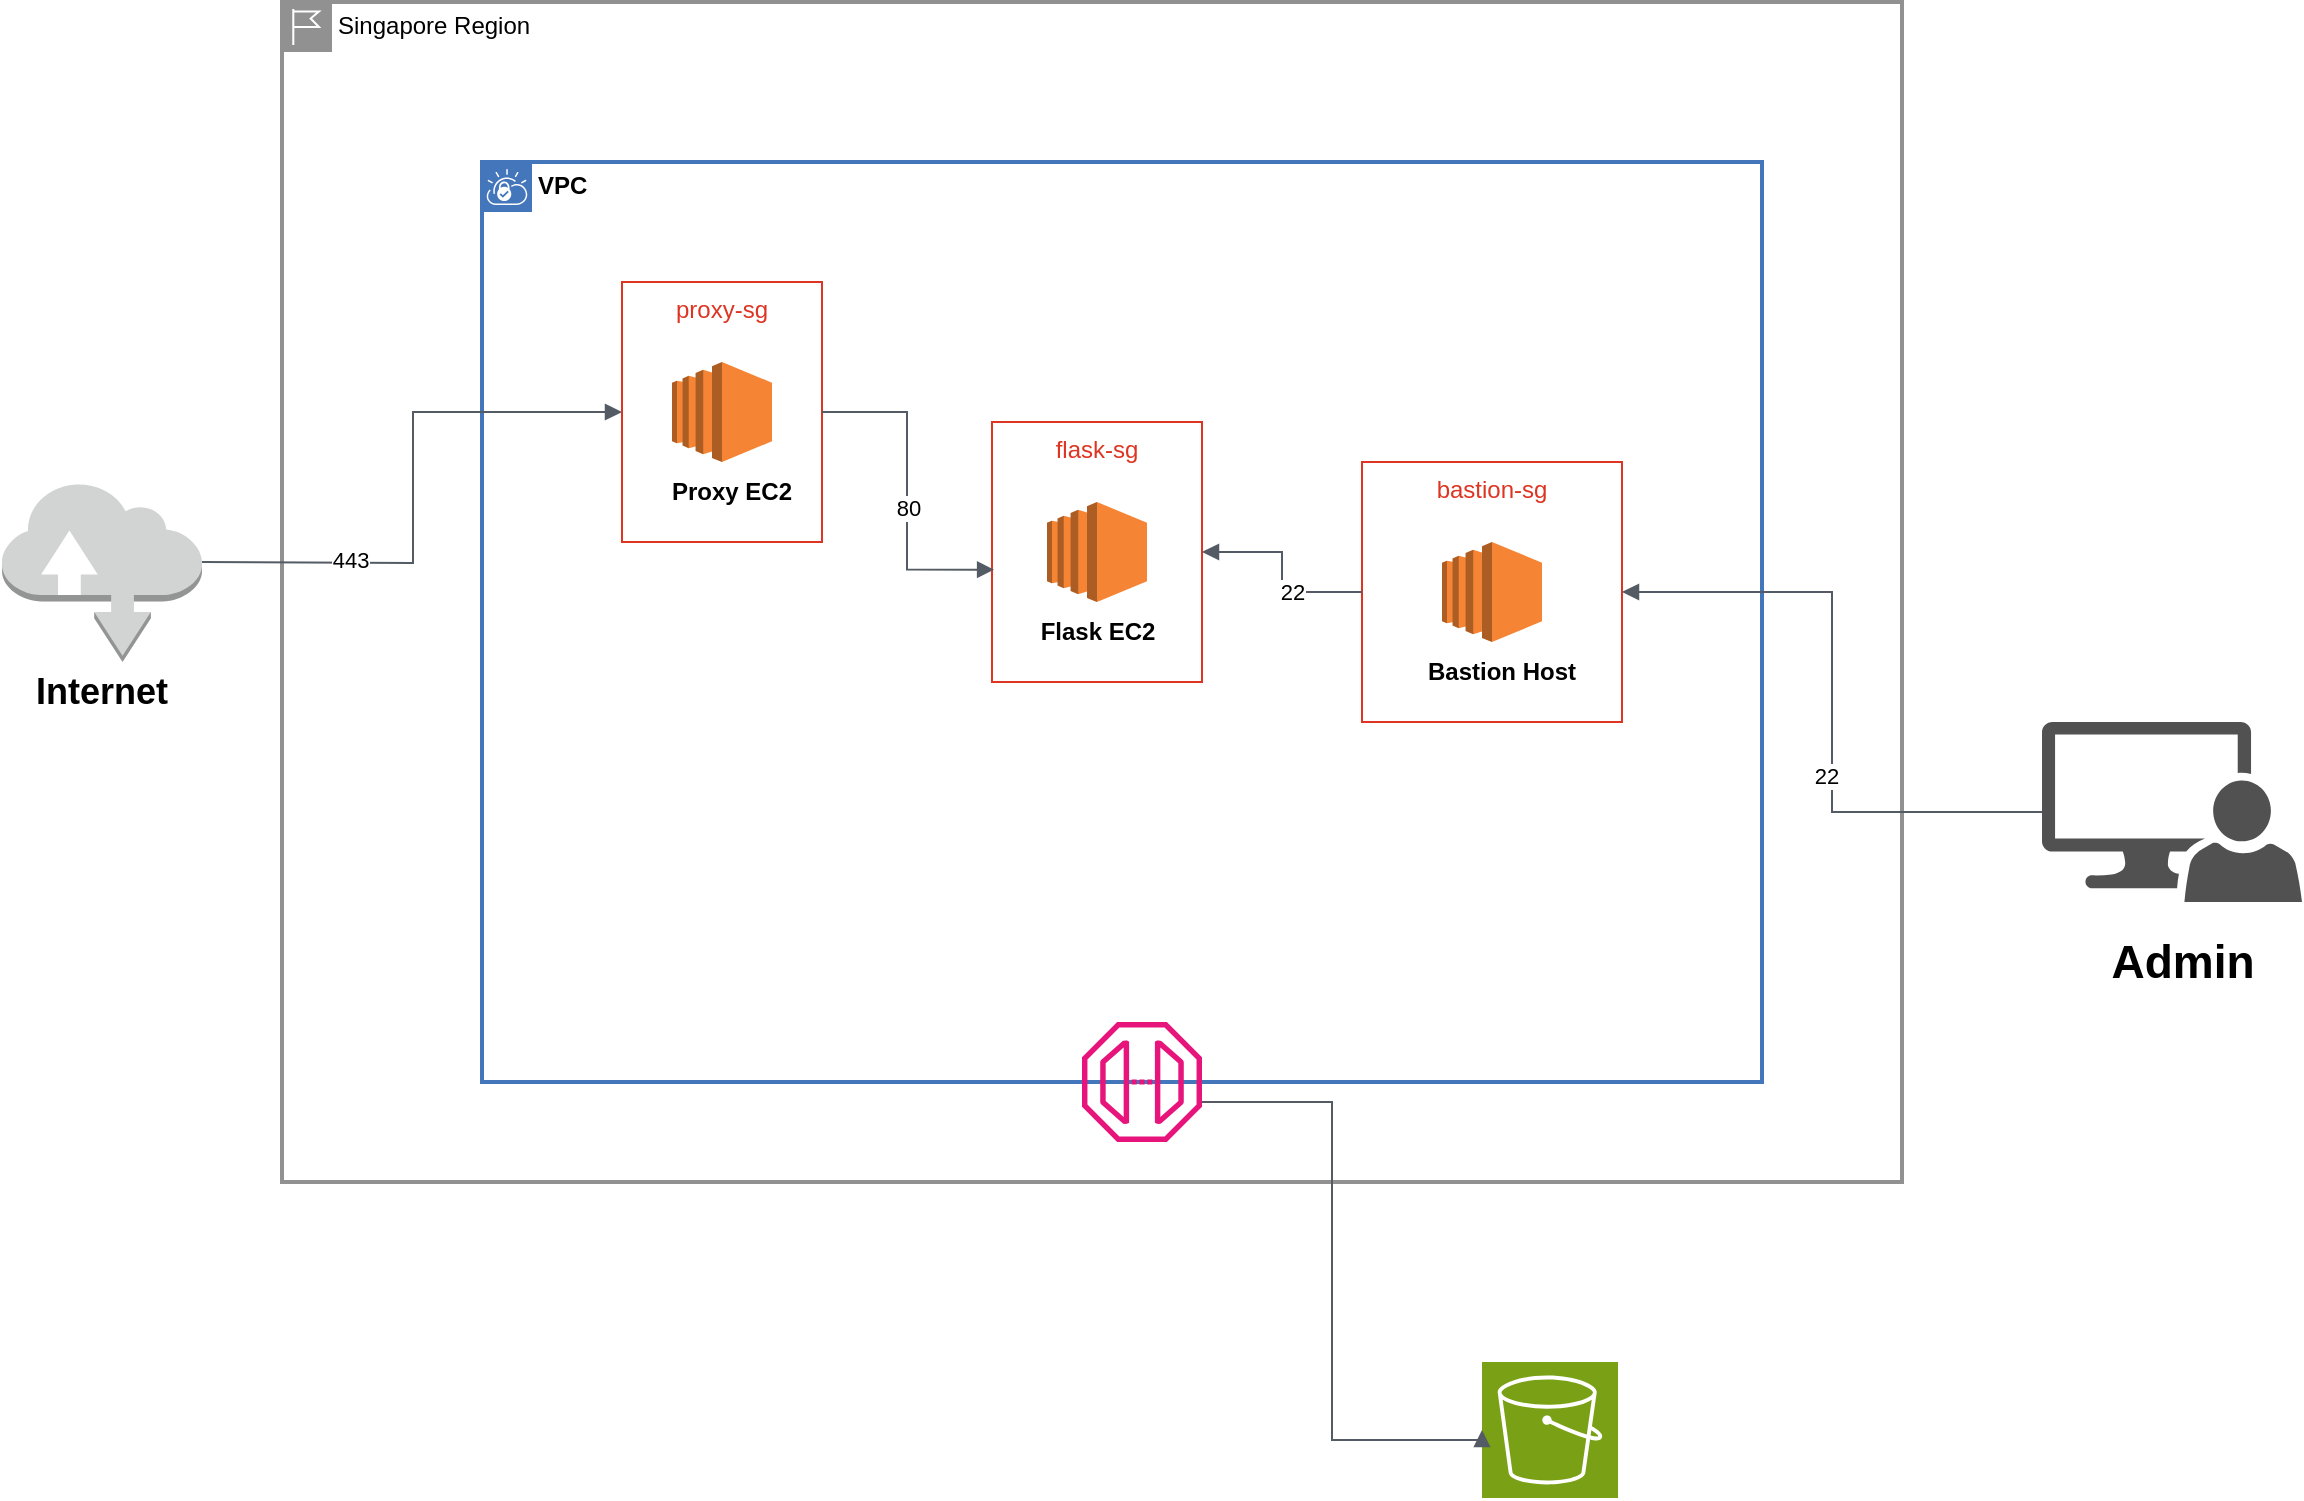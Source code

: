 <mxfile version="27.0.6">
  <diagram name="Trang-1" id="7fhELOmFYXn_s-FYaYJF">
    <mxGraphModel dx="1489" dy="753" grid="1" gridSize="10" guides="1" tooltips="1" connect="1" arrows="1" fold="1" page="1" pageScale="1" pageWidth="4800" pageHeight="4336" math="0" shadow="0">
      <root>
        <mxCell id="0" />
        <mxCell id="1" parent="0" />
        <mxCell id="FkhqDQvy7yKT_oOdReSO-3" value="Singapore Region" style="shape=mxgraph.ibm.box;prType=region;fontStyle=0;verticalAlign=top;align=left;spacingLeft=32;spacingTop=4;fillColor=none;rounded=0;whiteSpace=wrap;html=1;strokeColor=#919191;strokeWidth=2;dashed=0;container=1;spacing=-4;collapsible=0;expand=0;recursiveResize=0;" vertex="1" parent="1">
          <mxGeometry x="250" y="170" width="810" height="590" as="geometry" />
        </mxCell>
        <mxCell id="FkhqDQvy7yKT_oOdReSO-4" value="VPC" style="shape=mxgraph.ibm.box;prType=vpc;fontStyle=1;verticalAlign=top;align=left;spacingLeft=32;spacingTop=4;fillColor=none;rounded=0;whiteSpace=wrap;html=1;strokeColor=#4376BB;strokeWidth=2;dashed=0;container=1;spacing=-4;collapsible=0;expand=0;recursiveResize=0;" vertex="1" parent="FkhqDQvy7yKT_oOdReSO-3">
          <mxGeometry x="100" y="80" width="640" height="460" as="geometry" />
        </mxCell>
        <mxCell id="FkhqDQvy7yKT_oOdReSO-8" value="proxy-sg" style="fillColor=none;strokeColor=#DD3522;verticalAlign=top;fontStyle=0;fontColor=#DD3522;whiteSpace=wrap;html=1;" vertex="1" parent="FkhqDQvy7yKT_oOdReSO-4">
          <mxGeometry x="70" y="60" width="100" height="130" as="geometry" />
        </mxCell>
        <mxCell id="FkhqDQvy7yKT_oOdReSO-9" value="flask-sg" style="fillColor=none;strokeColor=#DD3522;verticalAlign=top;fontStyle=0;fontColor=#DD3522;whiteSpace=wrap;html=1;" vertex="1" parent="FkhqDQvy7yKT_oOdReSO-4">
          <mxGeometry x="255" y="130" width="105" height="130" as="geometry" />
        </mxCell>
        <mxCell id="FkhqDQvy7yKT_oOdReSO-10" value="bastion-sg" style="fillColor=none;strokeColor=#DD3522;verticalAlign=top;fontStyle=0;fontColor=#DD3522;whiteSpace=wrap;html=1;" vertex="1" parent="FkhqDQvy7yKT_oOdReSO-4">
          <mxGeometry x="440" y="150" width="130" height="130" as="geometry" />
        </mxCell>
        <mxCell id="FkhqDQvy7yKT_oOdReSO-11" value="" style="outlineConnect=0;dashed=0;verticalLabelPosition=bottom;verticalAlign=top;align=center;html=1;shape=mxgraph.aws3.ec2;fillColor=#F58534;gradientColor=none;" vertex="1" parent="FkhqDQvy7yKT_oOdReSO-4">
          <mxGeometry x="95" y="100" width="50" height="50" as="geometry" />
        </mxCell>
        <mxCell id="FkhqDQvy7yKT_oOdReSO-12" value="" style="outlineConnect=0;dashed=0;verticalLabelPosition=bottom;verticalAlign=top;align=center;html=1;shape=mxgraph.aws3.ec2;fillColor=#F58534;gradientColor=none;" vertex="1" parent="FkhqDQvy7yKT_oOdReSO-4">
          <mxGeometry x="282.5" y="170" width="50" height="50" as="geometry" />
        </mxCell>
        <mxCell id="FkhqDQvy7yKT_oOdReSO-13" value="" style="outlineConnect=0;dashed=0;verticalLabelPosition=bottom;verticalAlign=top;align=center;html=1;shape=mxgraph.aws3.ec2;fillColor=#F58534;gradientColor=none;" vertex="1" parent="FkhqDQvy7yKT_oOdReSO-4">
          <mxGeometry x="480" y="190" width="50" height="50" as="geometry" />
        </mxCell>
        <mxCell id="FkhqDQvy7yKT_oOdReSO-14" value="&lt;b&gt;Proxy EC2&lt;/b&gt;" style="text;strokeColor=none;align=center;fillColor=none;html=1;verticalAlign=middle;whiteSpace=wrap;rounded=0;" vertex="1" parent="FkhqDQvy7yKT_oOdReSO-4">
          <mxGeometry x="90" y="150" width="70" height="30" as="geometry" />
        </mxCell>
        <mxCell id="FkhqDQvy7yKT_oOdReSO-15" value="&lt;b&gt;Flask EC2&lt;/b&gt;" style="text;strokeColor=none;align=center;fillColor=none;html=1;verticalAlign=middle;whiteSpace=wrap;rounded=0;" vertex="1" parent="FkhqDQvy7yKT_oOdReSO-4">
          <mxGeometry x="272.5" y="220" width="70" height="30" as="geometry" />
        </mxCell>
        <mxCell id="FkhqDQvy7yKT_oOdReSO-16" value="&lt;b&gt;Bastion Host&lt;/b&gt;" style="text;strokeColor=none;align=center;fillColor=none;html=1;verticalAlign=middle;whiteSpace=wrap;rounded=0;" vertex="1" parent="FkhqDQvy7yKT_oOdReSO-4">
          <mxGeometry x="470" y="240" width="80" height="30" as="geometry" />
        </mxCell>
        <mxCell id="FkhqDQvy7yKT_oOdReSO-17" value="" style="sketch=0;outlineConnect=0;fontColor=#232F3E;gradientColor=none;fillColor=#E7157B;strokeColor=none;dashed=0;verticalLabelPosition=bottom;verticalAlign=top;align=center;html=1;fontSize=12;fontStyle=0;aspect=fixed;pointerEvents=1;shape=mxgraph.aws4.endpoint;" vertex="1" parent="FkhqDQvy7yKT_oOdReSO-4">
          <mxGeometry x="300" y="430" width="60" height="60" as="geometry" />
        </mxCell>
        <mxCell id="FkhqDQvy7yKT_oOdReSO-23" value="" style="edgeStyle=orthogonalEdgeStyle;html=1;endArrow=block;elbow=vertical;startArrow=none;endFill=1;strokeColor=#545B64;rounded=0;exitX=1;exitY=0.5;exitDx=0;exitDy=0;entryX=0.01;entryY=0.568;entryDx=0;entryDy=0;entryPerimeter=0;" edge="1" parent="FkhqDQvy7yKT_oOdReSO-4" source="FkhqDQvy7yKT_oOdReSO-8" target="FkhqDQvy7yKT_oOdReSO-9">
          <mxGeometry width="100" relative="1" as="geometry">
            <mxPoint x="180" y="120" as="sourcePoint" />
            <mxPoint x="280" y="120" as="targetPoint" />
          </mxGeometry>
        </mxCell>
        <mxCell id="FkhqDQvy7yKT_oOdReSO-24" value="80" style="edgeLabel;html=1;align=center;verticalAlign=middle;resizable=0;points=[];" vertex="1" connectable="0" parent="FkhqDQvy7yKT_oOdReSO-23">
          <mxGeometry x="0.096" relative="1" as="geometry">
            <mxPoint as="offset" />
          </mxGeometry>
        </mxCell>
        <mxCell id="FkhqDQvy7yKT_oOdReSO-25" value="" style="edgeStyle=orthogonalEdgeStyle;html=1;endArrow=none;elbow=vertical;startArrow=block;startFill=1;strokeColor=#545B64;rounded=0;exitX=1;exitY=0.5;exitDx=0;exitDy=0;entryX=0;entryY=0.5;entryDx=0;entryDy=0;" edge="1" parent="FkhqDQvy7yKT_oOdReSO-4" source="FkhqDQvy7yKT_oOdReSO-9" target="FkhqDQvy7yKT_oOdReSO-10">
          <mxGeometry width="100" relative="1" as="geometry">
            <mxPoint x="380" y="200" as="sourcePoint" />
            <mxPoint x="480" y="200" as="targetPoint" />
          </mxGeometry>
        </mxCell>
        <mxCell id="FkhqDQvy7yKT_oOdReSO-26" value="22" style="edgeLabel;html=1;align=center;verticalAlign=middle;resizable=0;points=[];" vertex="1" connectable="0" parent="FkhqDQvy7yKT_oOdReSO-25">
          <mxGeometry x="0.287" relative="1" as="geometry">
            <mxPoint as="offset" />
          </mxGeometry>
        </mxCell>
        <mxCell id="FkhqDQvy7yKT_oOdReSO-18" value="" style="sketch=0;points=[[0,0,0],[0.25,0,0],[0.5,0,0],[0.75,0,0],[1,0,0],[0,1,0],[0.25,1,0],[0.5,1,0],[0.75,1,0],[1,1,0],[0,0.25,0],[0,0.5,0],[0,0.75,0],[1,0.25,0],[1,0.5,0],[1,0.75,0]];outlineConnect=0;fontColor=#232F3E;fillColor=#7AA116;strokeColor=#ffffff;dashed=0;verticalLabelPosition=bottom;verticalAlign=top;align=center;html=1;fontSize=12;fontStyle=0;aspect=fixed;shape=mxgraph.aws4.resourceIcon;resIcon=mxgraph.aws4.s3;" vertex="1" parent="1">
          <mxGeometry x="850" y="850" width="68" height="68" as="geometry" />
        </mxCell>
        <mxCell id="FkhqDQvy7yKT_oOdReSO-19" value="" style="edgeStyle=orthogonalEdgeStyle;html=1;endArrow=block;elbow=vertical;startArrow=none;endFill=1;strokeColor=#545B64;rounded=0;entryX=0;entryY=0.5;entryDx=0;entryDy=0;entryPerimeter=0;" edge="1" parent="1" source="FkhqDQvy7yKT_oOdReSO-17" target="FkhqDQvy7yKT_oOdReSO-18">
          <mxGeometry width="100" relative="1" as="geometry">
            <mxPoint x="660" y="850" as="sourcePoint" />
            <mxPoint x="760" y="850" as="targetPoint" />
            <Array as="points">
              <mxPoint x="775" y="720" />
              <mxPoint x="775" y="889" />
            </Array>
          </mxGeometry>
        </mxCell>
        <mxCell id="FkhqDQvy7yKT_oOdReSO-20" value="" style="outlineConnect=0;dashed=0;verticalLabelPosition=bottom;verticalAlign=top;align=center;html=1;shape=mxgraph.aws3.internet;fillColor=#D2D3D3;gradientColor=none;" vertex="1" parent="1">
          <mxGeometry x="110" y="410" width="100" height="90" as="geometry" />
        </mxCell>
        <mxCell id="FkhqDQvy7yKT_oOdReSO-21" value="" style="edgeStyle=orthogonalEdgeStyle;html=1;endArrow=block;elbow=vertical;startArrow=none;endFill=1;strokeColor=#545B64;rounded=0;entryX=0;entryY=0.5;entryDx=0;entryDy=0;" edge="1" parent="1" target="FkhqDQvy7yKT_oOdReSO-8">
          <mxGeometry width="100" relative="1" as="geometry">
            <mxPoint x="210" y="450" as="sourcePoint" />
            <mxPoint x="310" y="450" as="targetPoint" />
          </mxGeometry>
        </mxCell>
        <mxCell id="FkhqDQvy7yKT_oOdReSO-22" value="443" style="edgeLabel;html=1;align=center;verticalAlign=middle;resizable=0;points=[];" vertex="1" connectable="0" parent="FkhqDQvy7yKT_oOdReSO-21">
          <mxGeometry x="-0.486" y="2" relative="1" as="geometry">
            <mxPoint as="offset" />
          </mxGeometry>
        </mxCell>
        <mxCell id="FkhqDQvy7yKT_oOdReSO-27" value="" style="sketch=0;pointerEvents=1;shadow=0;dashed=0;html=1;strokeColor=none;labelPosition=center;verticalLabelPosition=bottom;verticalAlign=top;align=center;fillColor=#515151;shape=mxgraph.mscae.system_center.admin_console" vertex="1" parent="1">
          <mxGeometry x="1130" y="530" width="130" height="90" as="geometry" />
        </mxCell>
        <mxCell id="FkhqDQvy7yKT_oOdReSO-28" value="" style="edgeStyle=orthogonalEdgeStyle;html=1;endArrow=none;elbow=vertical;startArrow=block;startFill=1;strokeColor=#545B64;rounded=0;entryX=0;entryY=0.5;entryDx=0;entryDy=0;entryPerimeter=0;exitX=1;exitY=0.5;exitDx=0;exitDy=0;" edge="1" parent="1" source="FkhqDQvy7yKT_oOdReSO-10" target="FkhqDQvy7yKT_oOdReSO-27">
          <mxGeometry width="100" relative="1" as="geometry">
            <mxPoint x="1000" y="580" as="sourcePoint" />
            <mxPoint x="1100" y="580" as="targetPoint" />
          </mxGeometry>
        </mxCell>
        <mxCell id="FkhqDQvy7yKT_oOdReSO-30" value="22" style="edgeLabel;html=1;align=center;verticalAlign=middle;resizable=0;points=[];" vertex="1" connectable="0" parent="FkhqDQvy7yKT_oOdReSO-28">
          <mxGeometry x="0.23" y="-3" relative="1" as="geometry">
            <mxPoint as="offset" />
          </mxGeometry>
        </mxCell>
        <mxCell id="FkhqDQvy7yKT_oOdReSO-31" value="&lt;b&gt;&lt;font style=&quot;font-size: 23px;&quot;&gt;Admin&lt;/font&gt;&lt;/b&gt;" style="text;html=1;align=center;verticalAlign=middle;resizable=0;points=[];autosize=1;strokeColor=none;fillColor=none;" vertex="1" parent="1">
          <mxGeometry x="1150" y="630" width="100" height="40" as="geometry" />
        </mxCell>
        <mxCell id="FkhqDQvy7yKT_oOdReSO-32" value="&lt;b&gt;&lt;font style=&quot;font-size: 18px;&quot;&gt;Internet&lt;/font&gt;&lt;/b&gt;" style="text;strokeColor=none;align=center;fillColor=none;html=1;verticalAlign=middle;whiteSpace=wrap;rounded=0;" vertex="1" parent="1">
          <mxGeometry x="125" y="500" width="70" height="30" as="geometry" />
        </mxCell>
      </root>
    </mxGraphModel>
  </diagram>
</mxfile>
